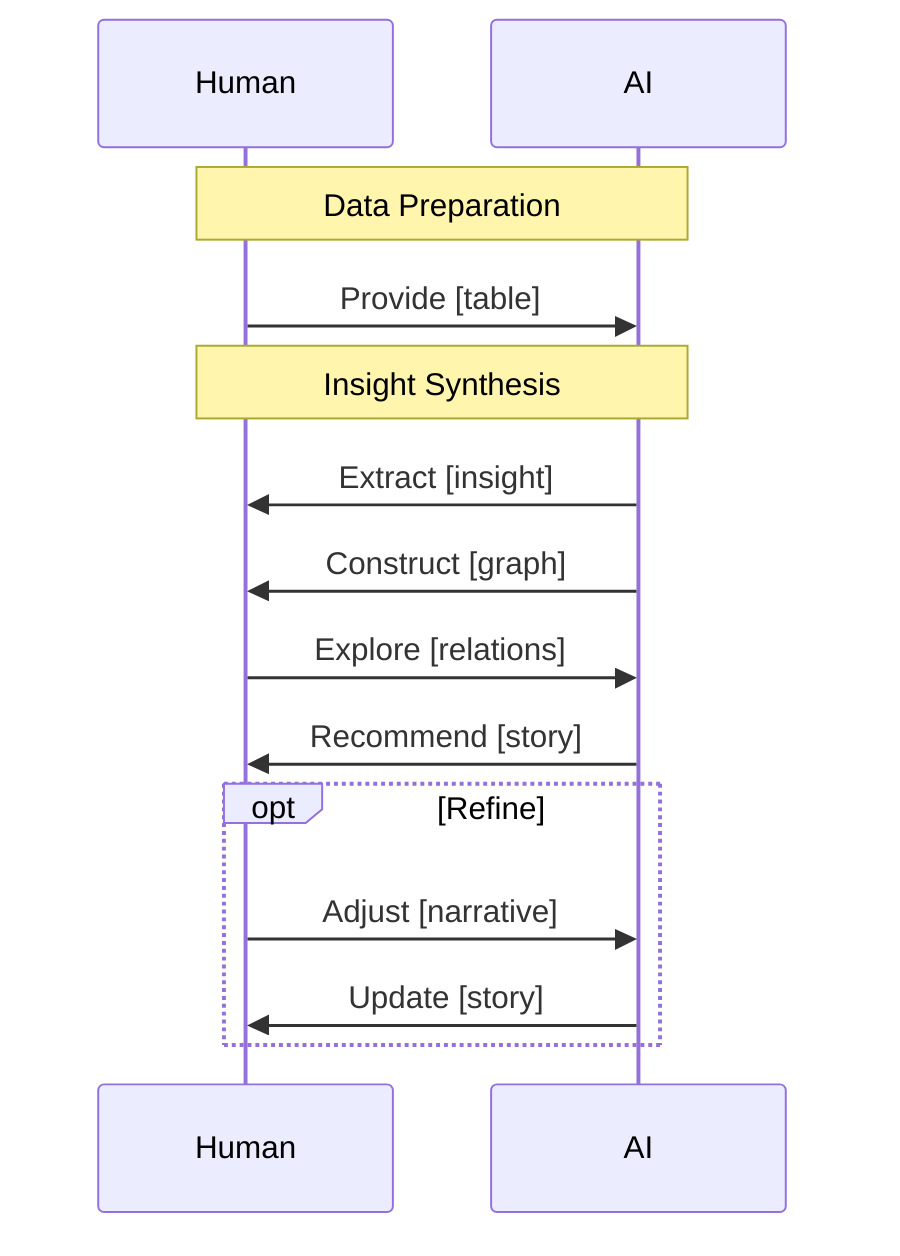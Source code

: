 sequenceDiagram
    participant H as Human
    participant A as AI

    note over H,A: Data Preparation
    H ->> A: Provide [table]

    note over H,A: Insight Synthesis
    A ->> H: Extract [insight]
    A ->> H: Construct [graph]
    H ->> A: Explore [relations]
    A ->> H: Recommend [story]
    opt Refine
        H ->> A: Adjust [narrative]
        A ->> H: Update [story]
    end